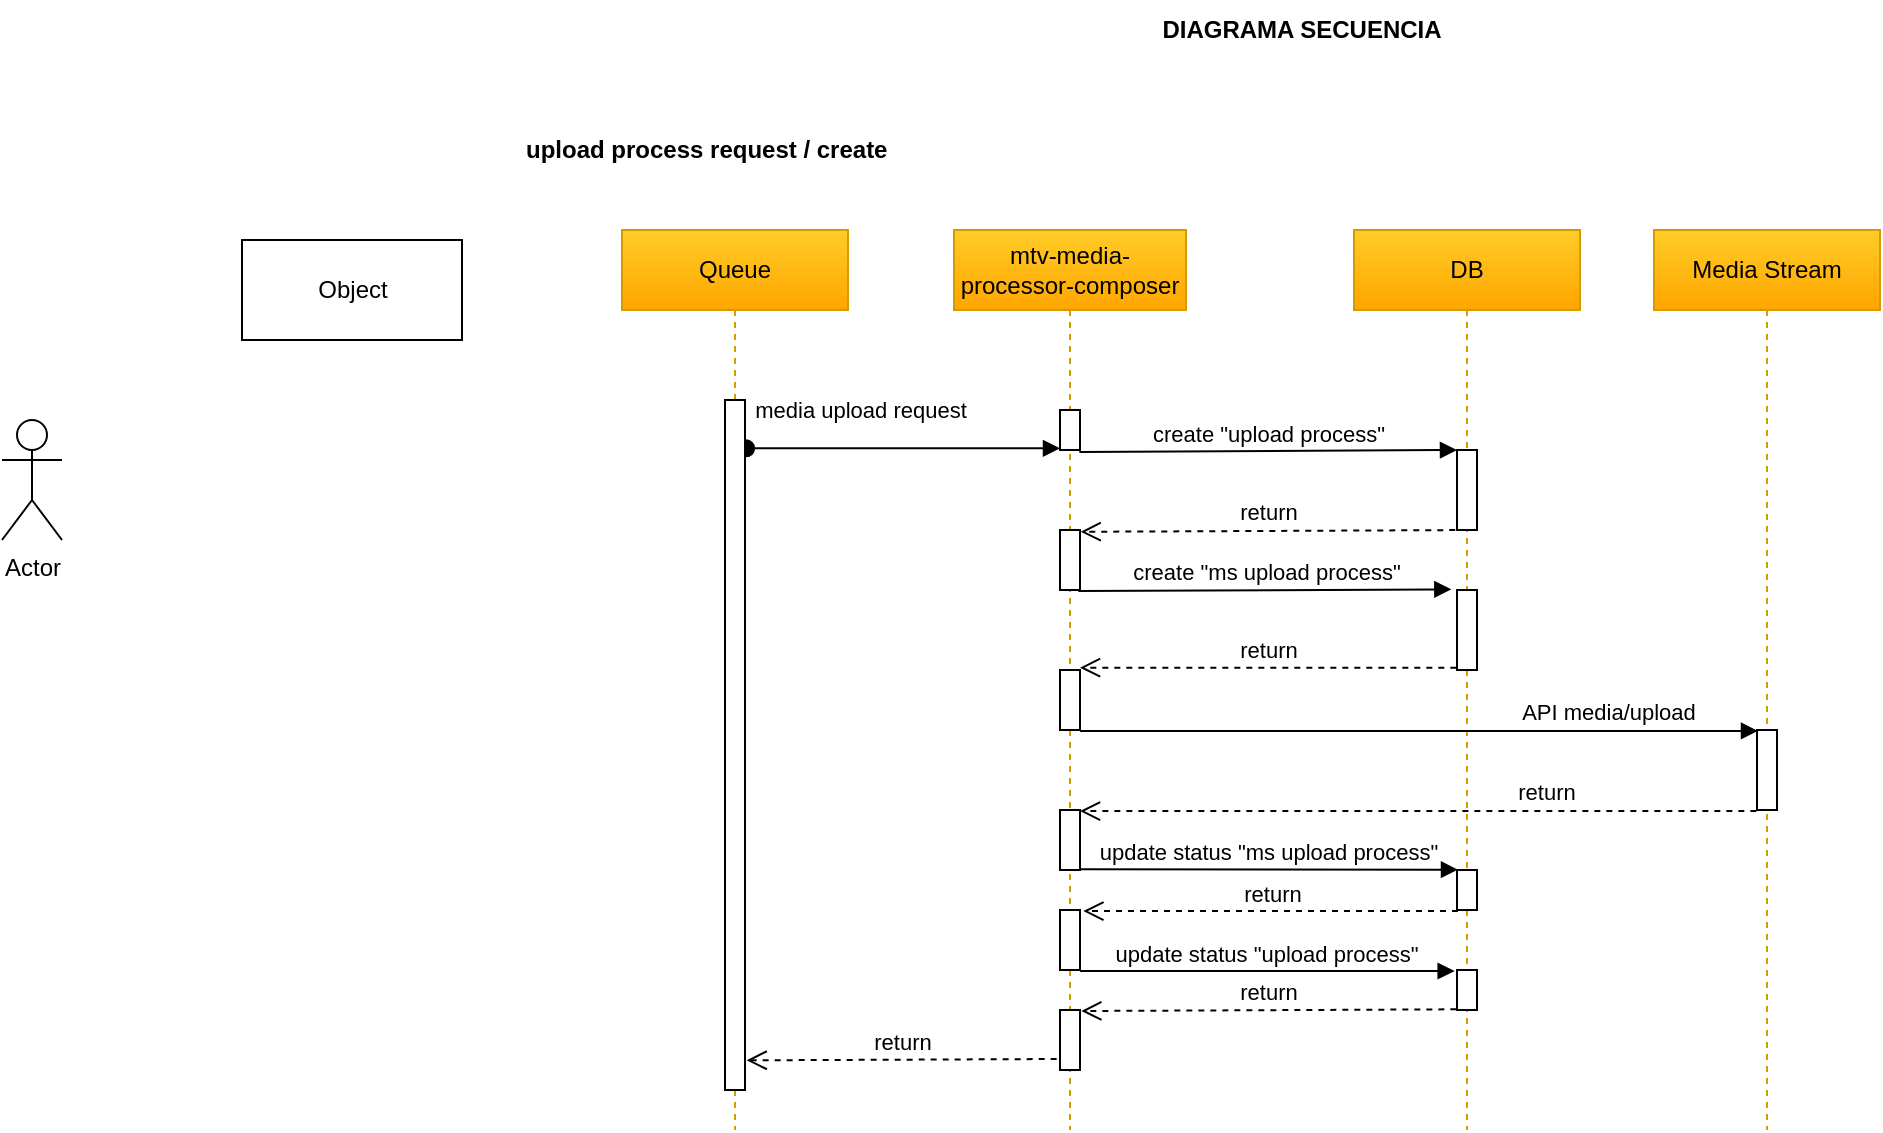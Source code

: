 <mxfile version="20.0.4" type="github" pages="2"><diagram id="WV6MJ1qK6MwumRSnUe0_" name="Page-1"><mxGraphModel dx="1426" dy="704" grid="1" gridSize="10" guides="1" tooltips="1" connect="1" arrows="1" fold="1" page="1" pageScale="1" pageWidth="850" pageHeight="1100" math="0" shadow="0"><root><mxCell id="0"/><mxCell id="1" parent="0"/><mxCell id="_pbuG5dHU98fYV4C5WQm-1" value="Actor" style="shape=umlActor;verticalLabelPosition=bottom;verticalAlign=top;html=1;" parent="1" vertex="1"><mxGeometry x="60" y="230" width="30" height="60" as="geometry"/></mxCell><mxCell id="_pbuG5dHU98fYV4C5WQm-4" value="Object" style="html=1;" parent="1" vertex="1"><mxGeometry x="180" y="140" width="110" height="50" as="geometry"/></mxCell><mxCell id="_pbuG5dHU98fYV4C5WQm-5" value="media upload request" style="html=1;verticalAlign=bottom;startArrow=oval;endArrow=block;startSize=8;rounded=0;exitX=1.057;exitY=0.07;exitDx=0;exitDy=0;exitPerimeter=0;" parent="1" source="_pbuG5dHU98fYV4C5WQm-33" target="_pbuG5dHU98fYV4C5WQm-7" edge="1"><mxGeometry x="-0.277" y="10" relative="1" as="geometry"><mxPoint x="506" y="225" as="sourcePoint"/><mxPoint as="offset"/></mxGeometry></mxCell><mxCell id="_pbuG5dHU98fYV4C5WQm-6" value="mtv-media-processor-composer" style="shape=umlLifeline;perimeter=lifelinePerimeter;whiteSpace=wrap;html=1;container=1;collapsible=0;recursiveResize=0;outlineConnect=0;fillColor=#ffcd28;strokeColor=#d79b00;gradientColor=#ffa500;" parent="1" vertex="1"><mxGeometry x="536" y="135" width="116" height="450" as="geometry"/></mxCell><mxCell id="_pbuG5dHU98fYV4C5WQm-7" value="" style="html=1;points=[];perimeter=orthogonalPerimeter;" parent="_pbuG5dHU98fYV4C5WQm-6" vertex="1"><mxGeometry x="53" y="90" width="10" height="20" as="geometry"/></mxCell><mxCell id="_pbuG5dHU98fYV4C5WQm-8" value="" style="html=1;points=[];perimeter=orthogonalPerimeter;" parent="_pbuG5dHU98fYV4C5WQm-6" vertex="1"><mxGeometry x="53" y="150" width="10" height="30" as="geometry"/></mxCell><mxCell id="_pbuG5dHU98fYV4C5WQm-9" value="" style="html=1;points=[];perimeter=orthogonalPerimeter;" parent="_pbuG5dHU98fYV4C5WQm-6" vertex="1"><mxGeometry x="53" y="220" width="10" height="30" as="geometry"/></mxCell><mxCell id="_pbuG5dHU98fYV4C5WQm-10" value="" style="html=1;points=[];perimeter=orthogonalPerimeter;" parent="_pbuG5dHU98fYV4C5WQm-6" vertex="1"><mxGeometry x="53" y="290" width="10" height="30" as="geometry"/></mxCell><mxCell id="_pbuG5dHU98fYV4C5WQm-11" value="" style="html=1;points=[];perimeter=orthogonalPerimeter;" parent="_pbuG5dHU98fYV4C5WQm-6" vertex="1"><mxGeometry x="53" y="340" width="10" height="30" as="geometry"/></mxCell><mxCell id="_pbuG5dHU98fYV4C5WQm-12" value="" style="html=1;points=[];perimeter=orthogonalPerimeter;" parent="_pbuG5dHU98fYV4C5WQm-6" vertex="1"><mxGeometry x="53" y="390" width="10" height="30" as="geometry"/></mxCell><mxCell id="_pbuG5dHU98fYV4C5WQm-13" value="DB" style="shape=umlLifeline;perimeter=lifelinePerimeter;whiteSpace=wrap;html=1;container=1;collapsible=0;recursiveResize=0;outlineConnect=0;fillColor=#ffcd28;strokeColor=#d79b00;gradientColor=#ffa500;" parent="1" vertex="1"><mxGeometry x="736" y="135" width="113" height="450" as="geometry"/></mxCell><mxCell id="_pbuG5dHU98fYV4C5WQm-14" value="" style="html=1;points=[];perimeter=orthogonalPerimeter;" parent="_pbuG5dHU98fYV4C5WQm-13" vertex="1"><mxGeometry x="51.5" y="110" width="10" height="40" as="geometry"/></mxCell><mxCell id="_pbuG5dHU98fYV4C5WQm-15" value="" style="html=1;points=[];perimeter=orthogonalPerimeter;" parent="_pbuG5dHU98fYV4C5WQm-13" vertex="1"><mxGeometry x="51.5" y="180" width="10" height="40" as="geometry"/></mxCell><mxCell id="_pbuG5dHU98fYV4C5WQm-16" value="" style="html=1;points=[];perimeter=orthogonalPerimeter;" parent="_pbuG5dHU98fYV4C5WQm-13" vertex="1"><mxGeometry x="51.5" y="320" width="10" height="20" as="geometry"/></mxCell><mxCell id="_pbuG5dHU98fYV4C5WQm-17" value="" style="html=1;points=[];perimeter=orthogonalPerimeter;" parent="_pbuG5dHU98fYV4C5WQm-13" vertex="1"><mxGeometry x="51.5" y="370" width="10" height="20" as="geometry"/></mxCell><mxCell id="_pbuG5dHU98fYV4C5WQm-18" value="return" style="html=1;verticalAlign=bottom;endArrow=open;dashed=1;endSize=8;exitX=-0.086;exitY=1.001;rounded=0;entryX=1.034;entryY=0.03;entryDx=0;entryDy=0;entryPerimeter=0;exitDx=0;exitDy=0;exitPerimeter=0;" parent="1" source="_pbuG5dHU98fYV4C5WQm-14" target="_pbuG5dHU98fYV4C5WQm-8" edge="1"><mxGeometry relative="1" as="geometry"><mxPoint x="616" y="275" as="targetPoint"/></mxGeometry></mxCell><mxCell id="_pbuG5dHU98fYV4C5WQm-19" value="create &quot;upload process&quot;" style="html=1;verticalAlign=bottom;endArrow=block;entryX=0;entryY=0;rounded=0;exitX=0.966;exitY=1.053;exitDx=0;exitDy=0;exitPerimeter=0;" parent="1" source="_pbuG5dHU98fYV4C5WQm-7" target="_pbuG5dHU98fYV4C5WQm-14" edge="1"><mxGeometry relative="1" as="geometry"><mxPoint x="718" y="235" as="sourcePoint"/></mxGeometry></mxCell><mxCell id="_pbuG5dHU98fYV4C5WQm-20" value="Media Stream" style="shape=umlLifeline;perimeter=lifelinePerimeter;whiteSpace=wrap;html=1;container=1;collapsible=0;recursiveResize=0;outlineConnect=0;fillColor=#ffcd28;strokeColor=#d79b00;gradientColor=#ffa500;" parent="1" vertex="1"><mxGeometry x="886" y="135" width="113" height="450" as="geometry"/></mxCell><mxCell id="_pbuG5dHU98fYV4C5WQm-21" value="" style="html=1;points=[];perimeter=orthogonalPerimeter;" parent="_pbuG5dHU98fYV4C5WQm-20" vertex="1"><mxGeometry x="51.5" y="250" width="10" height="40" as="geometry"/></mxCell><mxCell id="_pbuG5dHU98fYV4C5WQm-22" value="create &quot;ms upload process&quot;" style="html=1;verticalAlign=bottom;endArrow=block;entryX=-0.283;entryY=-0.008;rounded=0;exitX=0.917;exitY=1.017;exitDx=0;exitDy=0;exitPerimeter=0;entryDx=0;entryDy=0;entryPerimeter=0;" parent="1" source="_pbuG5dHU98fYV4C5WQm-8" target="_pbuG5dHU98fYV4C5WQm-15" edge="1"><mxGeometry relative="1" as="geometry"><mxPoint x="622.66" y="256.06" as="sourcePoint"/><mxPoint x="797.5" y="255" as="targetPoint"/></mxGeometry></mxCell><mxCell id="_pbuG5dHU98fYV4C5WQm-23" value="return" style="html=1;verticalAlign=bottom;endArrow=open;dashed=1;endSize=8;exitX=-0.033;exitY=0.971;rounded=0;entryX=1;entryY=-0.039;entryDx=0;entryDy=0;entryPerimeter=0;exitDx=0;exitDy=0;exitPerimeter=0;" parent="1" source="_pbuG5dHU98fYV4C5WQm-15" target="_pbuG5dHU98fYV4C5WQm-9" edge="1"><mxGeometry relative="1" as="geometry"><mxPoint x="623.34" y="295.9" as="targetPoint"/><mxPoint x="796.64" y="295.04" as="sourcePoint"/></mxGeometry></mxCell><mxCell id="_pbuG5dHU98fYV4C5WQm-24" value="API media/upload" style="html=1;verticalAlign=bottom;endArrow=block;entryX=0.05;entryY=0.012;rounded=0;exitX=1;exitY=1.017;exitDx=0;exitDy=0;exitPerimeter=0;entryDx=0;entryDy=0;entryPerimeter=0;" parent="1" source="_pbuG5dHU98fYV4C5WQm-9" target="_pbuG5dHU98fYV4C5WQm-21" edge="1"><mxGeometry x="0.557" relative="1" as="geometry"><mxPoint x="619.75" y="385.83" as="sourcePoint"/><mxPoint x="792.25" y="385.0" as="targetPoint"/><mxPoint as="offset"/></mxGeometry></mxCell><mxCell id="_pbuG5dHU98fYV4C5WQm-25" value="return" style="html=1;verticalAlign=bottom;endArrow=open;dashed=1;endSize=8;exitX=-0.033;exitY=1.012;rounded=0;entryX=1;entryY=0.017;entryDx=0;entryDy=0;entryPerimeter=0;exitDx=0;exitDy=0;exitPerimeter=0;" parent="1" source="_pbuG5dHU98fYV4C5WQm-21" target="_pbuG5dHU98fYV4C5WQm-10" edge="1"><mxGeometry x="-0.376" relative="1" as="geometry"><mxPoint x="741.83" y="425.0" as="targetPoint"/><mxPoint x="916.0" y="425.01" as="sourcePoint"/><mxPoint as="offset"/></mxGeometry></mxCell><mxCell id="_pbuG5dHU98fYV4C5WQm-26" value="update status &quot;ms upload process&quot;" style="html=1;verticalAlign=bottom;endArrow=block;rounded=0;exitX=1;exitY=0.989;exitDx=0;exitDy=0;exitPerimeter=0;entryX=0.05;entryY=-0.008;entryDx=0;entryDy=0;entryPerimeter=0;" parent="1" source="_pbuG5dHU98fYV4C5WQm-10" target="_pbuG5dHU98fYV4C5WQm-16" edge="1"><mxGeometry relative="1" as="geometry"><mxPoint x="619.75" y="445.83" as="sourcePoint"/><mxPoint x="736" y="455" as="targetPoint"/></mxGeometry></mxCell><mxCell id="_pbuG5dHU98fYV4C5WQm-27" value="return" style="html=1;verticalAlign=bottom;endArrow=open;dashed=1;endSize=8;exitX=0.05;exitY=1.025;rounded=0;entryX=1.167;entryY=0.017;entryDx=0;entryDy=0;entryPerimeter=0;exitDx=0;exitDy=0;exitPerimeter=0;" parent="1" source="_pbuG5dHU98fYV4C5WQm-16" target="_pbuG5dHU98fYV4C5WQm-11" edge="1"><mxGeometry relative="1" as="geometry"><mxPoint x="623" y="363.83" as="targetPoint"/><mxPoint x="797.17" y="363.84" as="sourcePoint"/></mxGeometry></mxCell><mxCell id="_pbuG5dHU98fYV4C5WQm-28" value="update status &quot;upload process&quot;" style="html=1;verticalAlign=bottom;endArrow=block;rounded=0;exitX=1;exitY=1.017;exitDx=0;exitDy=0;exitPerimeter=0;entryX=-0.117;entryY=0.025;entryDx=0;entryDy=0;entryPerimeter=0;" parent="1" source="_pbuG5dHU98fYV4C5WQm-11" target="_pbuG5dHU98fYV4C5WQm-17" edge="1"><mxGeometry relative="1" as="geometry"><mxPoint x="623" y="464.67" as="sourcePoint"/><mxPoint x="716" y="506" as="targetPoint"/></mxGeometry></mxCell><mxCell id="_pbuG5dHU98fYV4C5WQm-29" value="return" style="html=1;verticalAlign=bottom;endArrow=open;dashed=1;endSize=8;exitX=-0.033;exitY=0.983;rounded=0;exitDx=0;exitDy=0;exitPerimeter=0;entryX=1.067;entryY=0.017;entryDx=0;entryDy=0;entryPerimeter=0;" parent="1" source="_pbuG5dHU98fYV4C5WQm-17" target="_pbuG5dHU98fYV4C5WQm-12" edge="1"><mxGeometry relative="1" as="geometry"><mxPoint x="646" y="525" as="targetPoint"/><mxPoint x="798" y="485.5" as="sourcePoint"/></mxGeometry></mxCell><mxCell id="_pbuG5dHU98fYV4C5WQm-30" value="return" style="html=1;verticalAlign=bottom;endArrow=open;dashed=1;endSize=8;exitX=-0.167;exitY=0.817;rounded=0;exitDx=0;exitDy=0;exitPerimeter=0;entryX=1.083;entryY=0.957;entryDx=0;entryDy=0;entryPerimeter=0;" parent="1" source="_pbuG5dHU98fYV4C5WQm-12" target="_pbuG5dHU98fYV4C5WQm-33" edge="1"><mxGeometry relative="1" as="geometry"><mxPoint x="506" y="305" as="targetPoint"/><mxPoint x="603.3" y="295.04" as="sourcePoint"/></mxGeometry></mxCell><mxCell id="_pbuG5dHU98fYV4C5WQm-31" value="upload process request / create" style="text;html=1;strokeColor=none;fillColor=none;align=left;verticalAlign=middle;whiteSpace=wrap;rounded=0;dashed=1;fontStyle=1" parent="1" vertex="1"><mxGeometry x="320" y="80" width="240" height="30" as="geometry"/></mxCell><mxCell id="_pbuG5dHU98fYV4C5WQm-32" value="Queue" style="shape=umlLifeline;perimeter=lifelinePerimeter;whiteSpace=wrap;html=1;container=1;collapsible=0;recursiveResize=0;outlineConnect=0;fillColor=#ffcd28;gradientColor=#ffa500;strokeColor=#d79b00;" parent="1" vertex="1"><mxGeometry x="370" y="135" width="113" height="450" as="geometry"/></mxCell><mxCell id="_pbuG5dHU98fYV4C5WQm-33" value="" style="html=1;points=[];perimeter=orthogonalPerimeter;" parent="_pbuG5dHU98fYV4C5WQm-32" vertex="1"><mxGeometry x="51.5" y="85" width="10" height="345" as="geometry"/></mxCell><mxCell id="_pbuG5dHU98fYV4C5WQm-34" value="DIAGRAMA SECUENCIA" style="text;html=1;strokeColor=none;fillColor=none;align=center;verticalAlign=middle;whiteSpace=wrap;rounded=0;dashed=1;fontStyle=1" parent="1" vertex="1"><mxGeometry x="590" y="20" width="240" height="30" as="geometry"/></mxCell></root></mxGraphModel></diagram><diagram id="TNps0P_l8AbrKnpNrP2h" name="Page-2"><mxGraphModel dx="1426" dy="704" grid="1" gridSize="10" guides="1" tooltips="1" connect="1" arrows="1" fold="1" page="1" pageScale="1" pageWidth="850" pageHeight="1100" math="0" shadow="0"><root><mxCell id="0"/><mxCell id="1" parent="0"/><mxCell id="yI7ojSqDsfXwMxUtBJhS-1" value="Queue" style="shape=umlLifeline;perimeter=lifelinePerimeter;whiteSpace=wrap;html=1;container=1;collapsible=0;recursiveResize=0;outlineConnect=0;fillColor=#ffcd28;gradientColor=#ffa500;strokeColor=#d79b00;" vertex="1" parent="1"><mxGeometry x="160" y="80" width="113" height="450" as="geometry"/></mxCell><mxCell id="yI7ojSqDsfXwMxUtBJhS-2" value="" style="html=1;points=[];perimeter=orthogonalPerimeter;" vertex="1" parent="yI7ojSqDsfXwMxUtBJhS-1"><mxGeometry x="51.5" y="85" width="10" height="345" as="geometry"/></mxCell><mxCell id="PkxyqFoBlc_HpA04C2r2-2" value="BqConsumerMediaProcessController" style="shape=umlLifeline;perimeter=lifelinePerimeter;whiteSpace=wrap;html=1;container=1;collapsible=0;recursiveResize=0;outlineConnect=0;fillColor=#ffcd28;gradientColor=#ffa500;strokeColor=#d79b00;" vertex="1" parent="1"><mxGeometry x="290" y="80" width="210" height="450" as="geometry"/></mxCell><mxCell id="PkxyqFoBlc_HpA04C2r2-3" value="" style="html=1;points=[];perimeter=orthogonalPerimeter;" vertex="1" parent="PkxyqFoBlc_HpA04C2r2-2"><mxGeometry x="100" y="85" width="10" height="345" as="geometry"/></mxCell></root></mxGraphModel></diagram></mxfile>